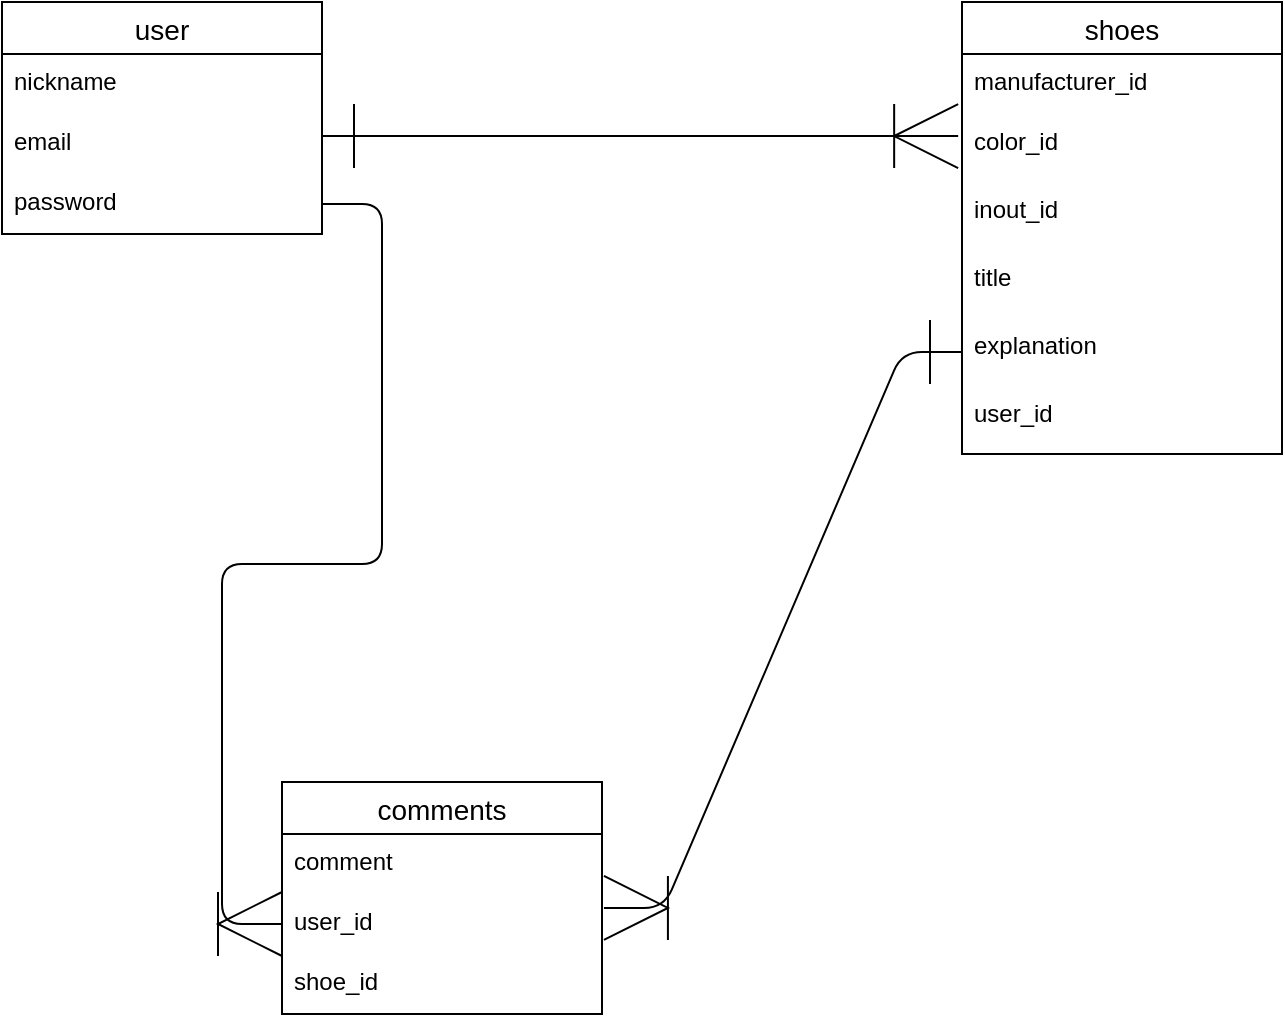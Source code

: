 <mxfile>
    <diagram id="ctM8nyVEeifmbP4PUSCo" name="ページ1">
        <mxGraphModel dx="2066" dy="737" grid="1" gridSize="10" guides="1" tooltips="1" connect="1" arrows="1" fold="1" page="1" pageScale="1" pageWidth="827" pageHeight="1169" math="0" shadow="0">
            <root>
                <mxCell id="0"/>
                <mxCell id="1" parent="0"/>
                <mxCell id="2" value="user" style="swimlane;fontStyle=0;childLayout=stackLayout;horizontal=1;startSize=26;horizontalStack=0;resizeParent=1;resizeParentMax=0;resizeLast=0;collapsible=1;marginBottom=0;align=center;fontSize=14;" vertex="1" parent="1">
                    <mxGeometry x="80" y="120" width="160" height="116" as="geometry"/>
                </mxCell>
                <mxCell id="3" value="nickname" style="text;strokeColor=none;fillColor=none;spacingLeft=4;spacingRight=4;overflow=hidden;rotatable=0;points=[[0,0.5],[1,0.5]];portConstraint=eastwest;fontSize=12;" vertex="1" parent="2">
                    <mxGeometry y="26" width="160" height="30" as="geometry"/>
                </mxCell>
                <mxCell id="4" value="email" style="text;strokeColor=none;fillColor=none;spacingLeft=4;spacingRight=4;overflow=hidden;rotatable=0;points=[[0,0.5],[1,0.5]];portConstraint=eastwest;fontSize=12;" vertex="1" parent="2">
                    <mxGeometry y="56" width="160" height="30" as="geometry"/>
                </mxCell>
                <mxCell id="5" value="password" style="text;strokeColor=none;fillColor=none;spacingLeft=4;spacingRight=4;overflow=hidden;rotatable=0;points=[[0,0.5],[1,0.5]];portConstraint=eastwest;fontSize=12;" vertex="1" parent="2">
                    <mxGeometry y="86" width="160" height="30" as="geometry"/>
                </mxCell>
                <mxCell id="6" value="shoes" style="swimlane;fontStyle=0;childLayout=stackLayout;horizontal=1;startSize=26;horizontalStack=0;resizeParent=1;resizeParentMax=0;resizeLast=0;collapsible=1;marginBottom=0;align=center;fontSize=14;" vertex="1" parent="1">
                    <mxGeometry x="560" y="120" width="160" height="226" as="geometry"/>
                </mxCell>
                <mxCell id="8" value="manufacturer_id" style="text;strokeColor=none;fillColor=none;spacingLeft=4;spacingRight=4;overflow=hidden;rotatable=0;points=[[0,0.5],[1,0.5]];portConstraint=eastwest;fontSize=12;" vertex="1" parent="6">
                    <mxGeometry y="26" width="160" height="30" as="geometry"/>
                </mxCell>
                <mxCell id="9" value="color_id" style="text;strokeColor=none;fillColor=none;spacingLeft=4;spacingRight=4;overflow=hidden;rotatable=0;points=[[0,0.5],[1,0.5]];portConstraint=eastwest;fontSize=12;" vertex="1" parent="6">
                    <mxGeometry y="56" width="160" height="34" as="geometry"/>
                </mxCell>
                <mxCell id="10" value="inout_id" style="text;strokeColor=none;fillColor=none;spacingLeft=4;spacingRight=4;overflow=hidden;rotatable=0;points=[[0,0.5],[1,0.5]];portConstraint=eastwest;fontSize=12;" vertex="1" parent="6">
                    <mxGeometry y="90" width="160" height="34" as="geometry"/>
                </mxCell>
                <mxCell id="11" value="title" style="text;strokeColor=none;fillColor=none;spacingLeft=4;spacingRight=4;overflow=hidden;rotatable=0;points=[[0,0.5],[1,0.5]];portConstraint=eastwest;fontSize=12;" vertex="1" parent="6">
                    <mxGeometry y="124" width="160" height="34" as="geometry"/>
                </mxCell>
                <mxCell id="12" value="explanation" style="text;strokeColor=none;fillColor=none;spacingLeft=4;spacingRight=4;overflow=hidden;rotatable=0;points=[[0,0.5],[1,0.5]];portConstraint=eastwest;fontSize=12;" vertex="1" parent="6">
                    <mxGeometry y="158" width="160" height="34" as="geometry"/>
                </mxCell>
                <mxCell id="26" value="user_id" style="text;strokeColor=none;fillColor=none;spacingLeft=4;spacingRight=4;overflow=hidden;rotatable=0;points=[[0,0.5],[1,0.5]];portConstraint=eastwest;fontSize=12;" vertex="1" parent="6">
                    <mxGeometry y="192" width="160" height="34" as="geometry"/>
                </mxCell>
                <mxCell id="15" value="comments" style="swimlane;fontStyle=0;childLayout=stackLayout;horizontal=1;startSize=26;horizontalStack=0;resizeParent=1;resizeParentMax=0;resizeLast=0;collapsible=1;marginBottom=0;align=center;fontSize=14;" vertex="1" parent="1">
                    <mxGeometry x="220" y="510" width="160" height="116" as="geometry"/>
                </mxCell>
                <mxCell id="16" value="comment" style="text;strokeColor=none;fillColor=none;spacingLeft=4;spacingRight=4;overflow=hidden;rotatable=0;points=[[0,0.5],[1,0.5]];portConstraint=eastwest;fontSize=12;" vertex="1" parent="15">
                    <mxGeometry y="26" width="160" height="30" as="geometry"/>
                </mxCell>
                <mxCell id="17" value="user_id" style="text;strokeColor=none;fillColor=none;spacingLeft=4;spacingRight=4;overflow=hidden;rotatable=0;points=[[0,0.5],[1,0.5]];portConstraint=eastwest;fontSize=12;" vertex="1" parent="15">
                    <mxGeometry y="56" width="160" height="30" as="geometry"/>
                </mxCell>
                <mxCell id="18" value="shoe_id" style="text;strokeColor=none;fillColor=none;spacingLeft=4;spacingRight=4;overflow=hidden;rotatable=0;points=[[0,0.5],[1,0.5]];portConstraint=eastwest;fontSize=12;" vertex="1" parent="15">
                    <mxGeometry y="86" width="160" height="30" as="geometry"/>
                </mxCell>
                <mxCell id="19" value="" style="edgeStyle=entityRelationEdgeStyle;fontSize=12;html=1;endArrow=ERoneToMany;entryX=-0.012;entryY=0.324;entryDx=0;entryDy=0;entryPerimeter=0;startArrow=ERone;startFill=0;endSize=30;startSize=30;" edge="1" parent="1" target="9">
                    <mxGeometry width="100" height="100" relative="1" as="geometry">
                        <mxPoint x="240" y="187" as="sourcePoint"/>
                        <mxPoint x="340" y="90" as="targetPoint"/>
                    </mxGeometry>
                </mxCell>
                <mxCell id="23" value="" style="edgeStyle=entityRelationEdgeStyle;fontSize=12;html=1;endArrow=ERoneToMany;startSize=30;endSize=30;entryX=1.006;entryY=0.233;entryDx=0;entryDy=0;entryPerimeter=0;startArrow=ERone;startFill=0;" edge="1" parent="1" source="12" target="17">
                    <mxGeometry width="100" height="100" relative="1" as="geometry">
                        <mxPoint x="500" y="520" as="sourcePoint"/>
                        <mxPoint x="460" y="410" as="targetPoint"/>
                    </mxGeometry>
                </mxCell>
                <mxCell id="24" value="" style="edgeStyle=entityRelationEdgeStyle;fontSize=12;html=1;endArrow=ERoneToMany;startSize=30;endSize=30;" edge="1" parent="1" source="5">
                    <mxGeometry width="100" height="100" relative="1" as="geometry">
                        <mxPoint x="410" y="510" as="sourcePoint"/>
                        <mxPoint x="220" y="581" as="targetPoint"/>
                    </mxGeometry>
                </mxCell>
            </root>
        </mxGraphModel>
    </diagram>
    <diagram id="HuvCktIc6PhObxEUKGID" name="ページ2">
        <mxGraphModel dx="631" dy="737" grid="1" gridSize="10" guides="1" tooltips="1" connect="1" arrows="1" fold="1" page="1" pageScale="1" pageWidth="827" pageHeight="1169" math="0" shadow="0">
            <root>
                <mxCell id="zf2rbxib4cAa5DMEoGlf-0"/>
                <mxCell id="zf2rbxib4cAa5DMEoGlf-1" parent="zf2rbxib4cAa5DMEoGlf-0"/>
                <mxCell id="zf2rbxib4cAa5DMEoGlf-3" value="一覧ページ" style="rounded=1;arcSize=10;whiteSpace=wrap;html=1;align=center;" vertex="1" parent="zf2rbxib4cAa5DMEoGlf-1">
                    <mxGeometry x="40" y="40" width="100" height="40" as="geometry"/>
                </mxCell>
                <mxCell id="zf2rbxib4cAa5DMEoGlf-7" value="" style="endArrow=none;html=1;rounded=0;startSize=30;endSize=30;" edge="1" parent="zf2rbxib4cAa5DMEoGlf-1">
                    <mxGeometry relative="1" as="geometry">
                        <mxPoint x="140" y="59.5" as="sourcePoint"/>
                        <mxPoint x="220" y="60" as="targetPoint"/>
                    </mxGeometry>
                </mxCell>
                <mxCell id="zf2rbxib4cAa5DMEoGlf-9" value="ユーザーログインページ" style="rounded=1;arcSize=10;whiteSpace=wrap;html=1;align=center;" vertex="1" parent="zf2rbxib4cAa5DMEoGlf-1">
                    <mxGeometry x="220" y="40" width="140" height="40" as="geometry"/>
                </mxCell>
                <mxCell id="zf2rbxib4cAa5DMEoGlf-10" value="ユーザー新規登録ページ" style="rounded=1;arcSize=10;whiteSpace=wrap;html=1;align=center;" vertex="1" parent="zf2rbxib4cAa5DMEoGlf-1">
                    <mxGeometry x="220" y="100" width="140" height="40" as="geometry"/>
                </mxCell>
                <mxCell id="zf2rbxib4cAa5DMEoGlf-11" value="ユーザー編集ページ" style="rounded=1;arcSize=10;whiteSpace=wrap;html=1;align=center;" vertex="1" parent="zf2rbxib4cAa5DMEoGlf-1">
                    <mxGeometry x="220" y="160" width="140" height="40" as="geometry"/>
                </mxCell>
                <mxCell id="zf2rbxib4cAa5DMEoGlf-12" value="投稿ページ" style="rounded=1;arcSize=10;whiteSpace=wrap;html=1;align=center;" vertex="1" parent="zf2rbxib4cAa5DMEoGlf-1">
                    <mxGeometry x="220" y="220" width="140" height="40" as="geometry"/>
                </mxCell>
                <mxCell id="zf2rbxib4cAa5DMEoGlf-13" value="詳細ページ" style="rounded=1;arcSize=10;whiteSpace=wrap;html=1;align=center;" vertex="1" parent="zf2rbxib4cAa5DMEoGlf-1">
                    <mxGeometry x="220" y="280" width="140" height="40" as="geometry"/>
                </mxCell>
                <mxCell id="zf2rbxib4cAa5DMEoGlf-14" value="" style="endArrow=none;html=1;rounded=0;startSize=30;endSize=30;" edge="1" parent="zf2rbxib4cAa5DMEoGlf-1">
                    <mxGeometry relative="1" as="geometry">
                        <mxPoint x="170" y="60" as="sourcePoint"/>
                        <mxPoint x="170" y="360" as="targetPoint"/>
                        <Array as="points"/>
                    </mxGeometry>
                </mxCell>
                <mxCell id="zf2rbxib4cAa5DMEoGlf-15" value="" style="endArrow=none;html=1;rounded=0;startSize=30;endSize=30;entryX=0;entryY=0.5;entryDx=0;entryDy=0;" edge="1" parent="zf2rbxib4cAa5DMEoGlf-1" target="zf2rbxib4cAa5DMEoGlf-10">
                    <mxGeometry relative="1" as="geometry">
                        <mxPoint x="170" y="120" as="sourcePoint"/>
                        <mxPoint x="380" y="320" as="targetPoint"/>
                    </mxGeometry>
                </mxCell>
                <mxCell id="zf2rbxib4cAa5DMEoGlf-16" value="" style="endArrow=none;html=1;rounded=0;startSize=30;endSize=30;entryX=0;entryY=0.5;entryDx=0;entryDy=0;" edge="1" parent="zf2rbxib4cAa5DMEoGlf-1" target="zf2rbxib4cAa5DMEoGlf-13">
                    <mxGeometry relative="1" as="geometry">
                        <mxPoint x="170" y="300" as="sourcePoint"/>
                        <mxPoint x="380" y="320" as="targetPoint"/>
                    </mxGeometry>
                </mxCell>
                <mxCell id="zf2rbxib4cAa5DMEoGlf-17" value="" style="endArrow=none;html=1;rounded=0;startSize=30;endSize=30;entryX=0;entryY=0.5;entryDx=0;entryDy=0;" edge="1" parent="zf2rbxib4cAa5DMEoGlf-1" target="zf2rbxib4cAa5DMEoGlf-11">
                    <mxGeometry relative="1" as="geometry">
                        <mxPoint x="170" y="180" as="sourcePoint"/>
                        <mxPoint x="380" y="320" as="targetPoint"/>
                    </mxGeometry>
                </mxCell>
                <mxCell id="zf2rbxib4cAa5DMEoGlf-18" value="" style="endArrow=none;html=1;rounded=0;startSize=30;endSize=30;entryX=0;entryY=0.5;entryDx=0;entryDy=0;" edge="1" parent="zf2rbxib4cAa5DMEoGlf-1" target="zf2rbxib4cAa5DMEoGlf-12">
                    <mxGeometry relative="1" as="geometry">
                        <mxPoint x="170" y="240" as="sourcePoint"/>
                        <mxPoint x="380" y="320" as="targetPoint"/>
                    </mxGeometry>
                </mxCell>
                <mxCell id="zf2rbxib4cAa5DMEoGlf-19" value="検索ページ" style="rounded=1;arcSize=10;whiteSpace=wrap;html=1;align=center;" vertex="1" parent="zf2rbxib4cAa5DMEoGlf-1">
                    <mxGeometry x="220" y="340" width="140" height="40" as="geometry"/>
                </mxCell>
                <mxCell id="zf2rbxib4cAa5DMEoGlf-20" value="" style="endArrow=none;html=1;rounded=0;startSize=30;endSize=30;entryX=0;entryY=0.5;entryDx=0;entryDy=0;" edge="1" parent="zf2rbxib4cAa5DMEoGlf-1" target="zf2rbxib4cAa5DMEoGlf-19">
                    <mxGeometry relative="1" as="geometry">
                        <mxPoint x="170" y="360" as="sourcePoint"/>
                        <mxPoint x="380" y="320" as="targetPoint"/>
                    </mxGeometry>
                </mxCell>
                <mxCell id="zf2rbxib4cAa5DMEoGlf-21" value="編集ページ" style="rounded=1;arcSize=10;whiteSpace=wrap;html=1;align=center;" vertex="1" parent="zf2rbxib4cAa5DMEoGlf-1">
                    <mxGeometry x="430" y="280" width="130" height="40" as="geometry"/>
                </mxCell>
                <mxCell id="zf2rbxib4cAa5DMEoGlf-22" value="" style="endArrow=none;html=1;rounded=0;startSize=30;endSize=30;entryX=0;entryY=0.5;entryDx=0;entryDy=0;exitX=1;exitY=0.5;exitDx=0;exitDy=0;" edge="1" parent="zf2rbxib4cAa5DMEoGlf-1" source="zf2rbxib4cAa5DMEoGlf-13" target="zf2rbxib4cAa5DMEoGlf-21">
                    <mxGeometry relative="1" as="geometry">
                        <mxPoint x="270" y="320" as="sourcePoint"/>
                        <mxPoint x="430" y="320" as="targetPoint"/>
                    </mxGeometry>
                </mxCell>
                <mxCell id="zf2rbxib4cAa5DMEoGlf-23" value="ユーザー詳細ページ" style="rounded=1;arcSize=10;whiteSpace=wrap;html=1;align=center;" vertex="1" parent="zf2rbxib4cAa5DMEoGlf-1">
                    <mxGeometry x="430" y="340" width="130" height="40" as="geometry"/>
                </mxCell>
                <mxCell id="zf2rbxib4cAa5DMEoGlf-24" value="" style="endArrow=none;html=1;rounded=0;startSize=30;endSize=30;entryX=0;entryY=0.5;entryDx=0;entryDy=0;" edge="1" parent="zf2rbxib4cAa5DMEoGlf-1" target="zf2rbxib4cAa5DMEoGlf-23">
                    <mxGeometry relative="1" as="geometry">
                        <mxPoint x="400" y="360" as="sourcePoint"/>
                        <mxPoint x="430" y="320" as="targetPoint"/>
                    </mxGeometry>
                </mxCell>
                <mxCell id="zf2rbxib4cAa5DMEoGlf-26" value="" style="endArrow=none;html=1;rounded=0;startSize=30;endSize=30;" edge="1" parent="zf2rbxib4cAa5DMEoGlf-1">
                    <mxGeometry relative="1" as="geometry">
                        <mxPoint x="400" y="300" as="sourcePoint"/>
                        <mxPoint x="400" y="360" as="targetPoint"/>
                    </mxGeometry>
                </mxCell>
            </root>
        </mxGraphModel>
    </diagram>
</mxfile>